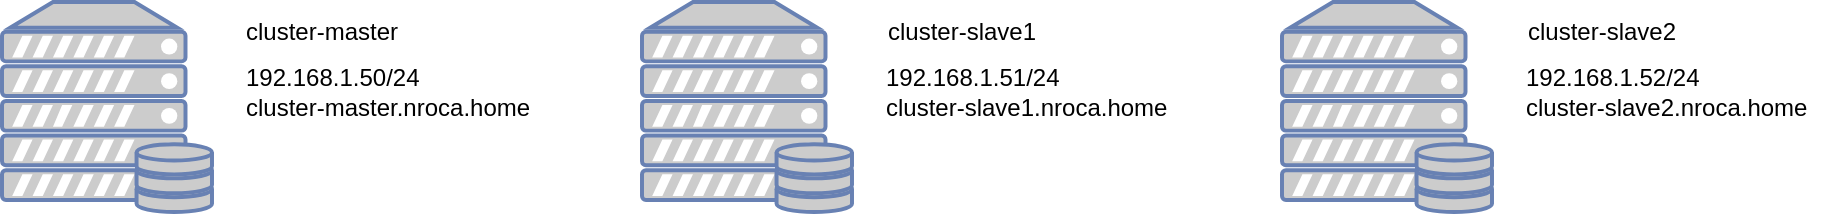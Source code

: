 <mxfile version="24.7.17">
  <diagram name="Page-1" id="c37626ed-c26b-45fb-9056-f9ebc6bb27b6">
    <mxGraphModel dx="1687" dy="1040" grid="1" gridSize="10" guides="1" tooltips="1" connect="1" arrows="1" fold="1" page="1" pageScale="1" pageWidth="1100" pageHeight="850" background="none" math="0" shadow="0">
      <root>
        <mxCell id="0" />
        <mxCell id="1" parent="0" />
        <mxCell id="Lrz4ZemrAI1kfNQFsWgv-1" value="" style="fontColor=#0066CC;verticalAlign=top;verticalLabelPosition=bottom;labelPosition=center;align=center;html=1;outlineConnect=0;fillColor=#CCCCCC;strokeColor=#6881B3;gradientColor=none;gradientDirection=north;strokeWidth=2;shape=mxgraph.networks.server_storage;" vertex="1" parent="1">
          <mxGeometry x="80" y="160" width="105" height="105" as="geometry" />
        </mxCell>
        <mxCell id="Lrz4ZemrAI1kfNQFsWgv-2" value="" style="fontColor=#0066CC;verticalAlign=top;verticalLabelPosition=bottom;labelPosition=center;align=center;html=1;outlineConnect=0;fillColor=#CCCCCC;strokeColor=#6881B3;gradientColor=none;gradientDirection=north;strokeWidth=2;shape=mxgraph.networks.server_storage;" vertex="1" parent="1">
          <mxGeometry x="400" y="160" width="105" height="105" as="geometry" />
        </mxCell>
        <mxCell id="Lrz4ZemrAI1kfNQFsWgv-3" value="" style="fontColor=#0066CC;verticalAlign=top;verticalLabelPosition=bottom;labelPosition=center;align=center;html=1;outlineConnect=0;fillColor=#CCCCCC;strokeColor=#6881B3;gradientColor=none;gradientDirection=north;strokeWidth=2;shape=mxgraph.networks.server_storage;" vertex="1" parent="1">
          <mxGeometry x="720" y="160" width="105" height="105" as="geometry" />
        </mxCell>
        <mxCell id="Lrz4ZemrAI1kfNQFsWgv-4" value="cluster-master" style="text;html=1;align=center;verticalAlign=middle;whiteSpace=wrap;rounded=0;" vertex="1" parent="1">
          <mxGeometry x="200" y="160" width="80" height="30" as="geometry" />
        </mxCell>
        <mxCell id="Lrz4ZemrAI1kfNQFsWgv-5" value="192.168.1.50/24&lt;div&gt;cluster-master.nroca.home&lt;/div&gt;" style="text;html=1;align=left;verticalAlign=middle;whiteSpace=wrap;rounded=0;" vertex="1" parent="1">
          <mxGeometry x="200" y="190" width="150" height="30" as="geometry" />
        </mxCell>
        <mxCell id="Lrz4ZemrAI1kfNQFsWgv-6" value="cluster-slave1" style="text;html=1;align=center;verticalAlign=middle;whiteSpace=wrap;rounded=0;" vertex="1" parent="1">
          <mxGeometry x="520" y="160" width="80" height="30" as="geometry" />
        </mxCell>
        <mxCell id="Lrz4ZemrAI1kfNQFsWgv-7" value="192.168.1.51/24&lt;div&gt;cluster-slave1.nroca.home&lt;/div&gt;" style="text;html=1;align=left;verticalAlign=middle;whiteSpace=wrap;rounded=0;" vertex="1" parent="1">
          <mxGeometry x="520" y="190" width="150" height="30" as="geometry" />
        </mxCell>
        <mxCell id="Lrz4ZemrAI1kfNQFsWgv-8" value="cluster-slave2" style="text;html=1;align=center;verticalAlign=middle;whiteSpace=wrap;rounded=0;" vertex="1" parent="1">
          <mxGeometry x="840" y="160" width="80" height="30" as="geometry" />
        </mxCell>
        <mxCell id="Lrz4ZemrAI1kfNQFsWgv-9" value="192.168.1.52/24&lt;div&gt;cluster-slave2.nroca.home&lt;/div&gt;" style="text;html=1;align=left;verticalAlign=middle;whiteSpace=wrap;rounded=0;" vertex="1" parent="1">
          <mxGeometry x="840" y="190" width="150" height="30" as="geometry" />
        </mxCell>
      </root>
    </mxGraphModel>
  </diagram>
</mxfile>

